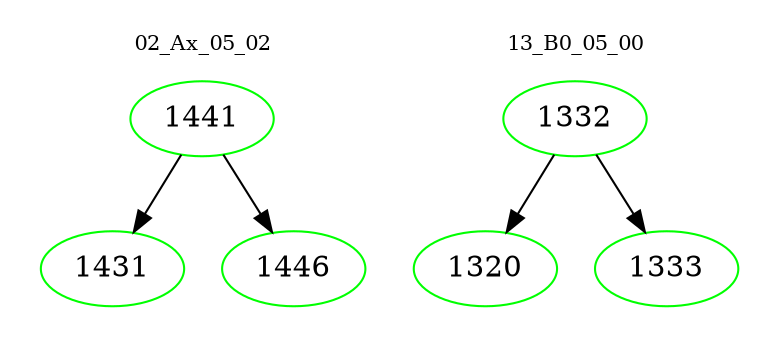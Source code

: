digraph{
subgraph cluster_0 {
color = white
label = "02_Ax_05_02";
fontsize=10;
T0_1441 [label="1441", color="green"]
T0_1441 -> T0_1431 [color="black"]
T0_1431 [label="1431", color="green"]
T0_1441 -> T0_1446 [color="black"]
T0_1446 [label="1446", color="green"]
}
subgraph cluster_1 {
color = white
label = "13_B0_05_00";
fontsize=10;
T1_1332 [label="1332", color="green"]
T1_1332 -> T1_1320 [color="black"]
T1_1320 [label="1320", color="green"]
T1_1332 -> T1_1333 [color="black"]
T1_1333 [label="1333", color="green"]
}
}
